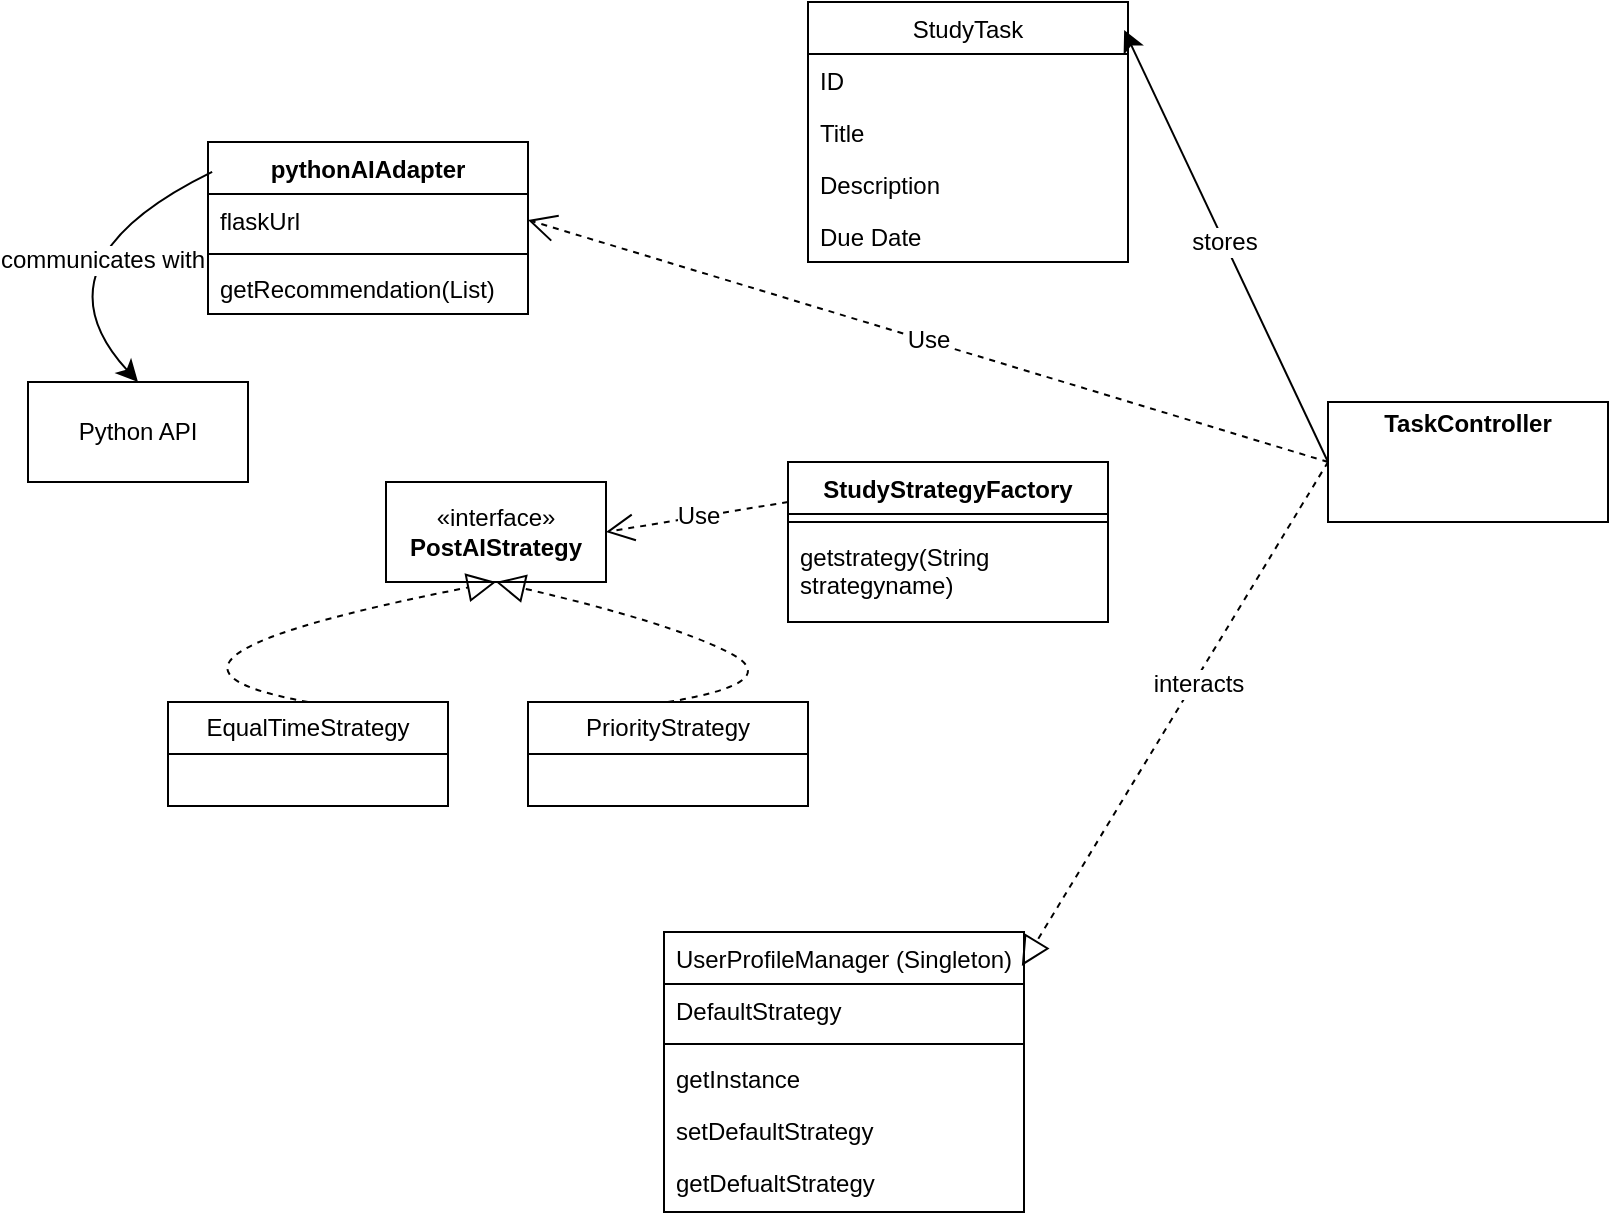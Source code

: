 <mxfile version="26.2.13">
  <diagram id="C5RBs43oDa-KdzZeNtuy" name="Page-1">
    <mxGraphModel dx="583" dy="1961" grid="1" gridSize="10" guides="1" tooltips="1" connect="1" arrows="1" fold="1" page="1" pageScale="1" pageWidth="827" pageHeight="1169" math="0" shadow="0">
      <root>
        <mxCell id="WIyWlLk6GJQsqaUBKTNV-0" />
        <mxCell id="WIyWlLk6GJQsqaUBKTNV-1" parent="WIyWlLk6GJQsqaUBKTNV-0" />
        <mxCell id="zkfFHV4jXpPFQw0GAbJ--17" value="StudyTask" style="swimlane;fontStyle=0;align=center;verticalAlign=top;childLayout=stackLayout;horizontal=1;startSize=26;horizontalStack=0;resizeParent=1;resizeLast=0;collapsible=1;marginBottom=0;rounded=0;shadow=0;strokeWidth=1;" parent="WIyWlLk6GJQsqaUBKTNV-1" vertex="1">
          <mxGeometry x="410" y="-10" width="160" height="130" as="geometry">
            <mxRectangle x="550" y="140" width="160" height="26" as="alternateBounds" />
          </mxGeometry>
        </mxCell>
        <mxCell id="zkfFHV4jXpPFQw0GAbJ--18" value="ID" style="text;align=left;verticalAlign=top;spacingLeft=4;spacingRight=4;overflow=hidden;rotatable=0;points=[[0,0.5],[1,0.5]];portConstraint=eastwest;" parent="zkfFHV4jXpPFQw0GAbJ--17" vertex="1">
          <mxGeometry y="26" width="160" height="26" as="geometry" />
        </mxCell>
        <mxCell id="zkfFHV4jXpPFQw0GAbJ--19" value="Title" style="text;align=left;verticalAlign=top;spacingLeft=4;spacingRight=4;overflow=hidden;rotatable=0;points=[[0,0.5],[1,0.5]];portConstraint=eastwest;rounded=0;shadow=0;html=0;" parent="zkfFHV4jXpPFQw0GAbJ--17" vertex="1">
          <mxGeometry y="52" width="160" height="26" as="geometry" />
        </mxCell>
        <mxCell id="zkfFHV4jXpPFQw0GAbJ--20" value="Description" style="text;align=left;verticalAlign=top;spacingLeft=4;spacingRight=4;overflow=hidden;rotatable=0;points=[[0,0.5],[1,0.5]];portConstraint=eastwest;rounded=0;shadow=0;html=0;" parent="zkfFHV4jXpPFQw0GAbJ--17" vertex="1">
          <mxGeometry y="78" width="160" height="26" as="geometry" />
        </mxCell>
        <mxCell id="zkfFHV4jXpPFQw0GAbJ--21" value="Due Date" style="text;align=left;verticalAlign=top;spacingLeft=4;spacingRight=4;overflow=hidden;rotatable=0;points=[[0,0.5],[1,0.5]];portConstraint=eastwest;rounded=0;shadow=0;html=0;" parent="zkfFHV4jXpPFQw0GAbJ--17" vertex="1">
          <mxGeometry y="104" width="160" height="26" as="geometry" />
        </mxCell>
        <mxCell id="FgZFLWNnngEtg71R7iKl-1" value="UserProfileManager (Singleton)" style="swimlane;fontStyle=0;align=center;verticalAlign=top;childLayout=stackLayout;horizontal=1;startSize=26;horizontalStack=0;resizeParent=1;resizeLast=0;collapsible=1;marginBottom=0;rounded=0;shadow=0;strokeWidth=1;" vertex="1" parent="WIyWlLk6GJQsqaUBKTNV-1">
          <mxGeometry x="338" y="455" width="180" height="140" as="geometry">
            <mxRectangle x="550" y="140" width="160" height="26" as="alternateBounds" />
          </mxGeometry>
        </mxCell>
        <mxCell id="FgZFLWNnngEtg71R7iKl-2" value="DefaultStrategy" style="text;align=left;verticalAlign=top;spacingLeft=4;spacingRight=4;overflow=hidden;rotatable=0;points=[[0,0.5],[1,0.5]];portConstraint=eastwest;" vertex="1" parent="FgZFLWNnngEtg71R7iKl-1">
          <mxGeometry y="26" width="180" height="26" as="geometry" />
        </mxCell>
        <mxCell id="FgZFLWNnngEtg71R7iKl-6" value="" style="line;html=1;strokeWidth=1;align=left;verticalAlign=middle;spacingTop=-1;spacingLeft=3;spacingRight=3;rotatable=0;labelPosition=right;points=[];portConstraint=eastwest;" vertex="1" parent="FgZFLWNnngEtg71R7iKl-1">
          <mxGeometry y="52" width="180" height="8" as="geometry" />
        </mxCell>
        <mxCell id="FgZFLWNnngEtg71R7iKl-7" value="getInstance" style="text;align=left;verticalAlign=top;spacingLeft=4;spacingRight=4;overflow=hidden;rotatable=0;points=[[0,0.5],[1,0.5]];portConstraint=eastwest;" vertex="1" parent="FgZFLWNnngEtg71R7iKl-1">
          <mxGeometry y="60" width="180" height="26" as="geometry" />
        </mxCell>
        <mxCell id="FgZFLWNnngEtg71R7iKl-8" value="setDefaultStrategy" style="text;align=left;verticalAlign=top;spacingLeft=4;spacingRight=4;overflow=hidden;rotatable=0;points=[[0,0.5],[1,0.5]];portConstraint=eastwest;" vertex="1" parent="FgZFLWNnngEtg71R7iKl-1">
          <mxGeometry y="86" width="180" height="26" as="geometry" />
        </mxCell>
        <mxCell id="FgZFLWNnngEtg71R7iKl-9" value="getDefualtStrategy" style="text;align=left;verticalAlign=top;spacingLeft=4;spacingRight=4;overflow=hidden;rotatable=0;points=[[0,0.5],[1,0.5]];portConstraint=eastwest;" vertex="1" parent="FgZFLWNnngEtg71R7iKl-1">
          <mxGeometry y="112" width="180" height="26" as="geometry" />
        </mxCell>
        <mxCell id="FgZFLWNnngEtg71R7iKl-16" value="«interface»&lt;br&gt;&lt;b&gt;PostAIStrategy&lt;/b&gt;" style="html=1;whiteSpace=wrap;" vertex="1" parent="WIyWlLk6GJQsqaUBKTNV-1">
          <mxGeometry x="199" y="230" width="110" height="50" as="geometry" />
        </mxCell>
        <mxCell id="FgZFLWNnngEtg71R7iKl-17" value="StudyStrategyFactory" style="swimlane;fontStyle=1;align=center;verticalAlign=top;childLayout=stackLayout;horizontal=1;startSize=26;horizontalStack=0;resizeParent=1;resizeParentMax=0;resizeLast=0;collapsible=1;marginBottom=0;whiteSpace=wrap;html=1;" vertex="1" parent="WIyWlLk6GJQsqaUBKTNV-1">
          <mxGeometry x="400" y="220" width="160" height="80" as="geometry" />
        </mxCell>
        <mxCell id="FgZFLWNnngEtg71R7iKl-19" value="" style="line;strokeWidth=1;fillColor=none;align=left;verticalAlign=middle;spacingTop=-1;spacingLeft=3;spacingRight=3;rotatable=0;labelPosition=right;points=[];portConstraint=eastwest;strokeColor=inherit;" vertex="1" parent="FgZFLWNnngEtg71R7iKl-17">
          <mxGeometry y="26" width="160" height="8" as="geometry" />
        </mxCell>
        <mxCell id="FgZFLWNnngEtg71R7iKl-20" value="getstrategy(String strategyname)" style="text;strokeColor=none;fillColor=none;align=left;verticalAlign=top;spacingLeft=4;spacingRight=4;overflow=hidden;rotatable=0;points=[[0,0.5],[1,0.5]];portConstraint=eastwest;whiteSpace=wrap;html=1;" vertex="1" parent="FgZFLWNnngEtg71R7iKl-17">
          <mxGeometry y="34" width="160" height="46" as="geometry" />
        </mxCell>
        <mxCell id="FgZFLWNnngEtg71R7iKl-21" value="EqualTimeStrategy" style="swimlane;fontStyle=0;childLayout=stackLayout;horizontal=1;startSize=26;fillColor=none;horizontalStack=0;resizeParent=1;resizeParentMax=0;resizeLast=0;collapsible=1;marginBottom=0;whiteSpace=wrap;html=1;" vertex="1" parent="WIyWlLk6GJQsqaUBKTNV-1">
          <mxGeometry x="90" y="340" width="140" height="52" as="geometry" />
        </mxCell>
        <mxCell id="FgZFLWNnngEtg71R7iKl-25" value="PriorityStrategy" style="swimlane;fontStyle=0;childLayout=stackLayout;horizontal=1;startSize=26;fillColor=none;horizontalStack=0;resizeParent=1;resizeParentMax=0;resizeLast=0;collapsible=1;marginBottom=0;whiteSpace=wrap;html=1;" vertex="1" parent="WIyWlLk6GJQsqaUBKTNV-1">
          <mxGeometry x="270" y="340" width="140" height="52" as="geometry" />
        </mxCell>
        <mxCell id="FgZFLWNnngEtg71R7iKl-37" value="" style="endArrow=block;dashed=1;endFill=0;endSize=12;html=1;rounded=0;fontSize=12;curved=1;exitX=0.5;exitY=0;exitDx=0;exitDy=0;entryX=0.5;entryY=1;entryDx=0;entryDy=0;" edge="1" parent="WIyWlLk6GJQsqaUBKTNV-1" source="FgZFLWNnngEtg71R7iKl-25" target="FgZFLWNnngEtg71R7iKl-16">
          <mxGeometry width="160" relative="1" as="geometry">
            <mxPoint x="320" y="350" as="sourcePoint" />
            <mxPoint x="480" y="350" as="targetPoint" />
            <Array as="points">
              <mxPoint x="400" y="330" />
              <mxPoint x="340" y="300" />
            </Array>
          </mxGeometry>
        </mxCell>
        <mxCell id="FgZFLWNnngEtg71R7iKl-38" value="" style="endArrow=block;dashed=1;endFill=0;endSize=12;html=1;rounded=0;fontSize=12;curved=1;exitX=0.5;exitY=0;exitDx=0;exitDy=0;entryX=0.5;entryY=1;entryDx=0;entryDy=0;" edge="1" parent="WIyWlLk6GJQsqaUBKTNV-1" source="FgZFLWNnngEtg71R7iKl-21" target="FgZFLWNnngEtg71R7iKl-16">
          <mxGeometry width="160" relative="1" as="geometry">
            <mxPoint x="330" y="310" as="sourcePoint" />
            <mxPoint x="490" y="310" as="targetPoint" />
            <Array as="points">
              <mxPoint x="50" y="320" />
            </Array>
          </mxGeometry>
        </mxCell>
        <mxCell id="FgZFLWNnngEtg71R7iKl-39" value="pythonAIAdapter" style="swimlane;fontStyle=1;align=center;verticalAlign=top;childLayout=stackLayout;horizontal=1;startSize=26;horizontalStack=0;resizeParent=1;resizeParentMax=0;resizeLast=0;collapsible=1;marginBottom=0;whiteSpace=wrap;html=1;" vertex="1" parent="WIyWlLk6GJQsqaUBKTNV-1">
          <mxGeometry x="110" y="60" width="160" height="86" as="geometry" />
        </mxCell>
        <mxCell id="FgZFLWNnngEtg71R7iKl-40" value="flaskUrl" style="text;strokeColor=none;fillColor=none;align=left;verticalAlign=top;spacingLeft=4;spacingRight=4;overflow=hidden;rotatable=0;points=[[0,0.5],[1,0.5]];portConstraint=eastwest;whiteSpace=wrap;html=1;" vertex="1" parent="FgZFLWNnngEtg71R7iKl-39">
          <mxGeometry y="26" width="160" height="26" as="geometry" />
        </mxCell>
        <mxCell id="FgZFLWNnngEtg71R7iKl-41" value="" style="line;strokeWidth=1;fillColor=none;align=left;verticalAlign=middle;spacingTop=-1;spacingLeft=3;spacingRight=3;rotatable=0;labelPosition=right;points=[];portConstraint=eastwest;strokeColor=inherit;" vertex="1" parent="FgZFLWNnngEtg71R7iKl-39">
          <mxGeometry y="52" width="160" height="8" as="geometry" />
        </mxCell>
        <mxCell id="FgZFLWNnngEtg71R7iKl-42" value="getRecommendation(List)" style="text;strokeColor=none;fillColor=none;align=left;verticalAlign=top;spacingLeft=4;spacingRight=4;overflow=hidden;rotatable=0;points=[[0,0.5],[1,0.5]];portConstraint=eastwest;whiteSpace=wrap;html=1;" vertex="1" parent="FgZFLWNnngEtg71R7iKl-39">
          <mxGeometry y="60" width="160" height="26" as="geometry" />
        </mxCell>
        <mxCell id="FgZFLWNnngEtg71R7iKl-43" value="Python API" style="html=1;whiteSpace=wrap;" vertex="1" parent="WIyWlLk6GJQsqaUBKTNV-1">
          <mxGeometry x="20" y="180" width="110" height="50" as="geometry" />
        </mxCell>
        <mxCell id="FgZFLWNnngEtg71R7iKl-44" style="edgeStyle=none;curved=1;rounded=0;orthogonalLoop=1;jettySize=auto;html=1;exitX=0.013;exitY=0.174;exitDx=0;exitDy=0;entryX=0.5;entryY=0;entryDx=0;entryDy=0;fontSize=12;startSize=8;endSize=8;exitPerimeter=0;" edge="1" parent="WIyWlLk6GJQsqaUBKTNV-1" source="FgZFLWNnngEtg71R7iKl-39" target="FgZFLWNnngEtg71R7iKl-43">
          <mxGeometry relative="1" as="geometry">
            <Array as="points">
              <mxPoint x="20" y="120" />
            </Array>
          </mxGeometry>
        </mxCell>
        <mxCell id="FgZFLWNnngEtg71R7iKl-45" value="communicates with" style="edgeLabel;html=1;align=center;verticalAlign=middle;resizable=0;points=[];fontSize=12;" vertex="1" connectable="0" parent="FgZFLWNnngEtg71R7iKl-44">
          <mxGeometry x="-0.252" y="15" relative="1" as="geometry">
            <mxPoint as="offset" />
          </mxGeometry>
        </mxCell>
        <mxCell id="FgZFLWNnngEtg71R7iKl-46" value="Use" style="endArrow=open;endSize=12;dashed=1;html=1;rounded=0;fontSize=12;curved=1;entryX=1;entryY=0.5;entryDx=0;entryDy=0;exitX=0;exitY=0.25;exitDx=0;exitDy=0;" edge="1" parent="WIyWlLk6GJQsqaUBKTNV-1" source="FgZFLWNnngEtg71R7iKl-17" target="FgZFLWNnngEtg71R7iKl-16">
          <mxGeometry width="160" relative="1" as="geometry">
            <mxPoint x="370" y="250" as="sourcePoint" />
            <mxPoint x="390" y="350" as="targetPoint" />
          </mxGeometry>
        </mxCell>
        <mxCell id="FgZFLWNnngEtg71R7iKl-48" value="&lt;p style=&quot;margin:0px;margin-top:4px;text-align:center;&quot;&gt;&lt;b&gt;TaskController&lt;/b&gt;&lt;/p&gt;" style="verticalAlign=top;align=left;overflow=fill;html=1;whiteSpace=wrap;" vertex="1" parent="WIyWlLk6GJQsqaUBKTNV-1">
          <mxGeometry x="670" y="190" width="140" height="60" as="geometry" />
        </mxCell>
        <mxCell id="FgZFLWNnngEtg71R7iKl-49" value="" style="endArrow=block;dashed=1;endFill=0;endSize=12;html=1;rounded=0;fontSize=12;curved=1;exitX=0;exitY=0.5;exitDx=0;exitDy=0;entryX=0.994;entryY=0.121;entryDx=0;entryDy=0;entryPerimeter=0;" edge="1" parent="WIyWlLk6GJQsqaUBKTNV-1" source="FgZFLWNnngEtg71R7iKl-48" target="FgZFLWNnngEtg71R7iKl-1">
          <mxGeometry width="160" relative="1" as="geometry">
            <mxPoint x="230" y="350" as="sourcePoint" />
            <mxPoint x="390" y="350" as="targetPoint" />
          </mxGeometry>
        </mxCell>
        <mxCell id="FgZFLWNnngEtg71R7iKl-50" value="interacts" style="edgeLabel;html=1;align=center;verticalAlign=middle;resizable=0;points=[];fontSize=12;" vertex="1" connectable="0" parent="FgZFLWNnngEtg71R7iKl-49">
          <mxGeometry x="-0.127" y="2" relative="1" as="geometry">
            <mxPoint as="offset" />
          </mxGeometry>
        </mxCell>
        <mxCell id="FgZFLWNnngEtg71R7iKl-51" style="edgeStyle=none;curved=1;rounded=0;orthogonalLoop=1;jettySize=auto;html=1;exitX=0;exitY=0.5;exitDx=0;exitDy=0;entryX=0.988;entryY=0.108;entryDx=0;entryDy=0;entryPerimeter=0;fontSize=12;startSize=8;endSize=8;" edge="1" parent="WIyWlLk6GJQsqaUBKTNV-1" source="FgZFLWNnngEtg71R7iKl-48" target="zkfFHV4jXpPFQw0GAbJ--17">
          <mxGeometry relative="1" as="geometry" />
        </mxCell>
        <mxCell id="FgZFLWNnngEtg71R7iKl-52" value="stores" style="edgeLabel;html=1;align=center;verticalAlign=middle;resizable=0;points=[];fontSize=12;" vertex="1" connectable="0" parent="FgZFLWNnngEtg71R7iKl-51">
          <mxGeometry x="0.017" relative="1" as="geometry">
            <mxPoint as="offset" />
          </mxGeometry>
        </mxCell>
        <mxCell id="FgZFLWNnngEtg71R7iKl-54" value="Use" style="endArrow=open;endSize=12;dashed=1;html=1;rounded=0;fontSize=12;curved=1;entryX=1;entryY=0.5;entryDx=0;entryDy=0;exitX=0;exitY=0.5;exitDx=0;exitDy=0;" edge="1" parent="WIyWlLk6GJQsqaUBKTNV-1" source="FgZFLWNnngEtg71R7iKl-48" target="FgZFLWNnngEtg71R7iKl-40">
          <mxGeometry width="160" relative="1" as="geometry">
            <mxPoint x="140" y="410" as="sourcePoint" />
            <mxPoint x="300" y="410" as="targetPoint" />
          </mxGeometry>
        </mxCell>
      </root>
    </mxGraphModel>
  </diagram>
</mxfile>
